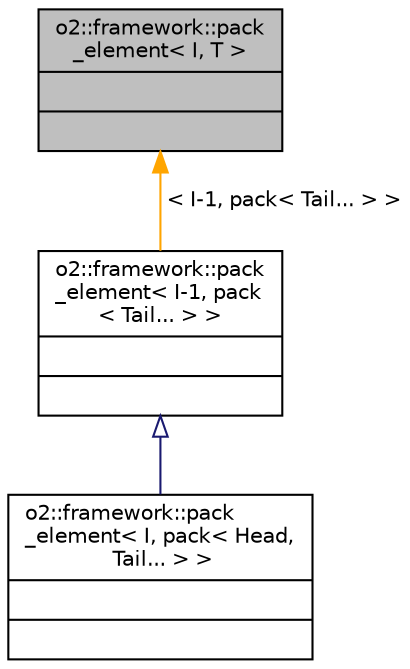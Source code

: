 digraph "o2::framework::pack_element&lt; I, T &gt;"
{
 // INTERACTIVE_SVG=YES
  bgcolor="transparent";
  edge [fontname="Helvetica",fontsize="10",labelfontname="Helvetica",labelfontsize="10"];
  node [fontname="Helvetica",fontsize="10",shape=record];
  Node1 [label="{o2::framework::pack\l_element\< I, T \>\n||}",height=0.2,width=0.4,color="black", fillcolor="grey75", style="filled", fontcolor="black"];
  Node1 -> Node2 [dir="back",color="orange",fontsize="10",style="solid",label=" \< I-1, pack\< Tail... \> \>" ,fontname="Helvetica"];
  Node2 [label="{o2::framework::pack\l_element\< I-1, pack\l\< Tail... \> \>\n||}",height=0.2,width=0.4,color="black",URL="$d1/d5d/structo2_1_1framework_1_1pack__element.html"];
  Node2 -> Node3 [dir="back",color="midnightblue",fontsize="10",style="solid",arrowtail="onormal",fontname="Helvetica"];
  Node3 [label="{o2::framework::pack\l_element\< I, pack\< Head,\l Tail... \> \>\n||}",height=0.2,width=0.4,color="black",URL="$d8/d35/structo2_1_1framework_1_1pack__element_3_01I_00_01pack_3_01Head_00_01Tail_8_8_8_01_4_01_4.html"];
}
